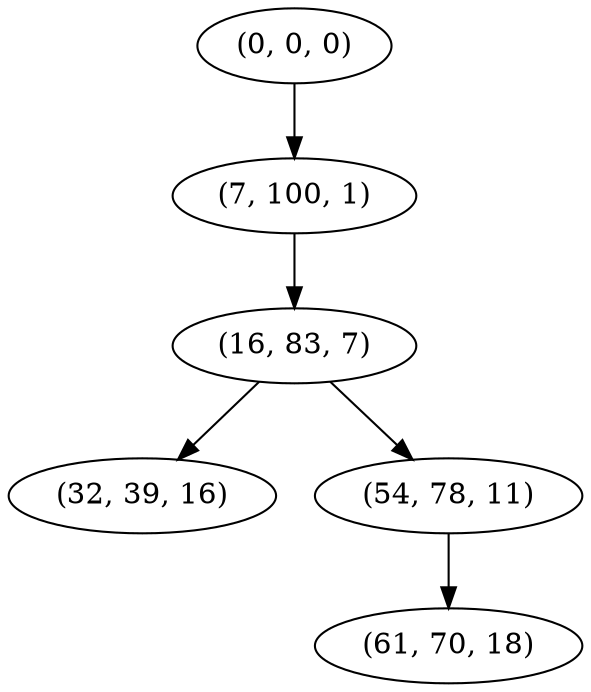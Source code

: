 digraph tree {
    "(0, 0, 0)";
    "(7, 100, 1)";
    "(16, 83, 7)";
    "(32, 39, 16)";
    "(54, 78, 11)";
    "(61, 70, 18)";
    "(0, 0, 0)" -> "(7, 100, 1)";
    "(7, 100, 1)" -> "(16, 83, 7)";
    "(16, 83, 7)" -> "(32, 39, 16)";
    "(16, 83, 7)" -> "(54, 78, 11)";
    "(54, 78, 11)" -> "(61, 70, 18)";
}
